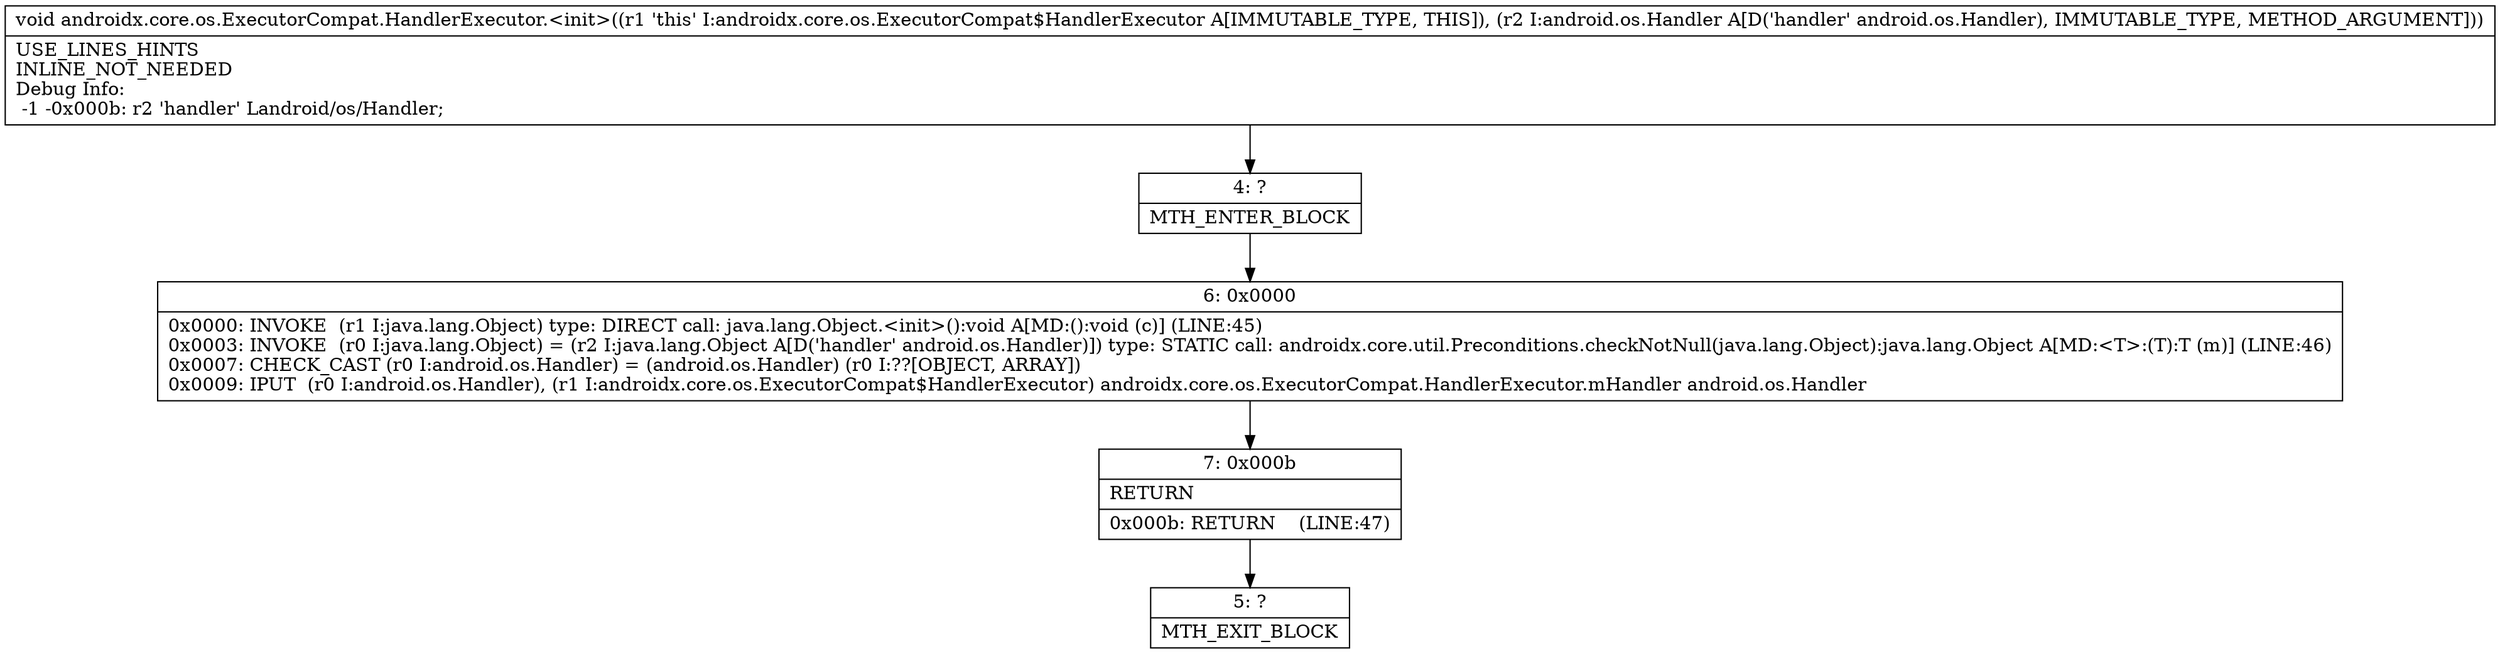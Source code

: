 digraph "CFG forandroidx.core.os.ExecutorCompat.HandlerExecutor.\<init\>(Landroid\/os\/Handler;)V" {
Node_4 [shape=record,label="{4\:\ ?|MTH_ENTER_BLOCK\l}"];
Node_6 [shape=record,label="{6\:\ 0x0000|0x0000: INVOKE  (r1 I:java.lang.Object) type: DIRECT call: java.lang.Object.\<init\>():void A[MD:():void (c)] (LINE:45)\l0x0003: INVOKE  (r0 I:java.lang.Object) = (r2 I:java.lang.Object A[D('handler' android.os.Handler)]) type: STATIC call: androidx.core.util.Preconditions.checkNotNull(java.lang.Object):java.lang.Object A[MD:\<T\>:(T):T (m)] (LINE:46)\l0x0007: CHECK_CAST (r0 I:android.os.Handler) = (android.os.Handler) (r0 I:??[OBJECT, ARRAY]) \l0x0009: IPUT  (r0 I:android.os.Handler), (r1 I:androidx.core.os.ExecutorCompat$HandlerExecutor) androidx.core.os.ExecutorCompat.HandlerExecutor.mHandler android.os.Handler \l}"];
Node_7 [shape=record,label="{7\:\ 0x000b|RETURN\l|0x000b: RETURN    (LINE:47)\l}"];
Node_5 [shape=record,label="{5\:\ ?|MTH_EXIT_BLOCK\l}"];
MethodNode[shape=record,label="{void androidx.core.os.ExecutorCompat.HandlerExecutor.\<init\>((r1 'this' I:androidx.core.os.ExecutorCompat$HandlerExecutor A[IMMUTABLE_TYPE, THIS]), (r2 I:android.os.Handler A[D('handler' android.os.Handler), IMMUTABLE_TYPE, METHOD_ARGUMENT]))  | USE_LINES_HINTS\lINLINE_NOT_NEEDED\lDebug Info:\l  \-1 \-0x000b: r2 'handler' Landroid\/os\/Handler;\l}"];
MethodNode -> Node_4;Node_4 -> Node_6;
Node_6 -> Node_7;
Node_7 -> Node_5;
}

